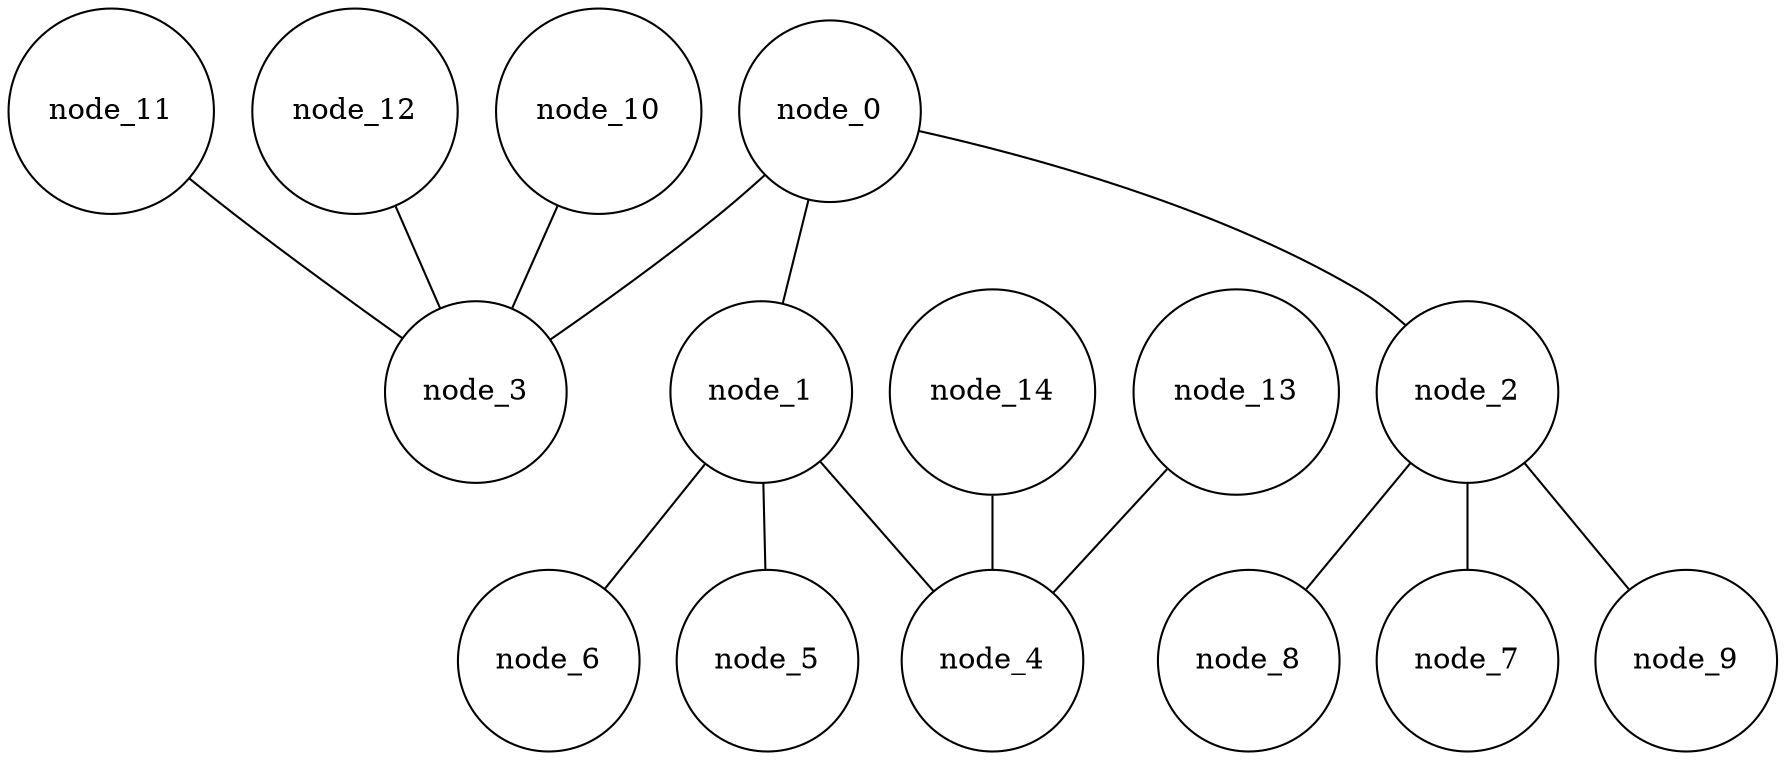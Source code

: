 graph topology {
  node [shape=circle];
  "node_3" [pos="100,100"];
  "node_11" [pos="0,200"];
  "node_6" [pos="100,200"];
  "node_8" [pos="0,200"];
  "node_7" [pos="-100,200"];
  "node_5" [pos="0,200"];
  "node_0" [pos="0,0"];
  "node_14" [pos="0,300"];
  "node_1" [pos="-100,100"];
  "node_2" [pos="0,100"];
  "node_12" [pos="100,200"];
  "node_9" [pos="100,200"];
  "node_4" [pos="-100,200"];
  "node_10" [pos="-100,200"];
  "node_13" [pos="-100,300"];
  "node_10" -- "node_3";
  "node_11" -- "node_3";
  "node_0" -- "node_2";
  "node_12" -- "node_3";
  "node_2" -- "node_9";
  "node_2" -- "node_7";
  "node_14" -- "node_4";
  "node_13" -- "node_4";
  "node_1" -- "node_6";
  "node_1" -- "node_4";
  "node_2" -- "node_8";
  "node_0" -- "node_1";
  "node_1" -- "node_5";
  "node_0" -- "node_3";
}
